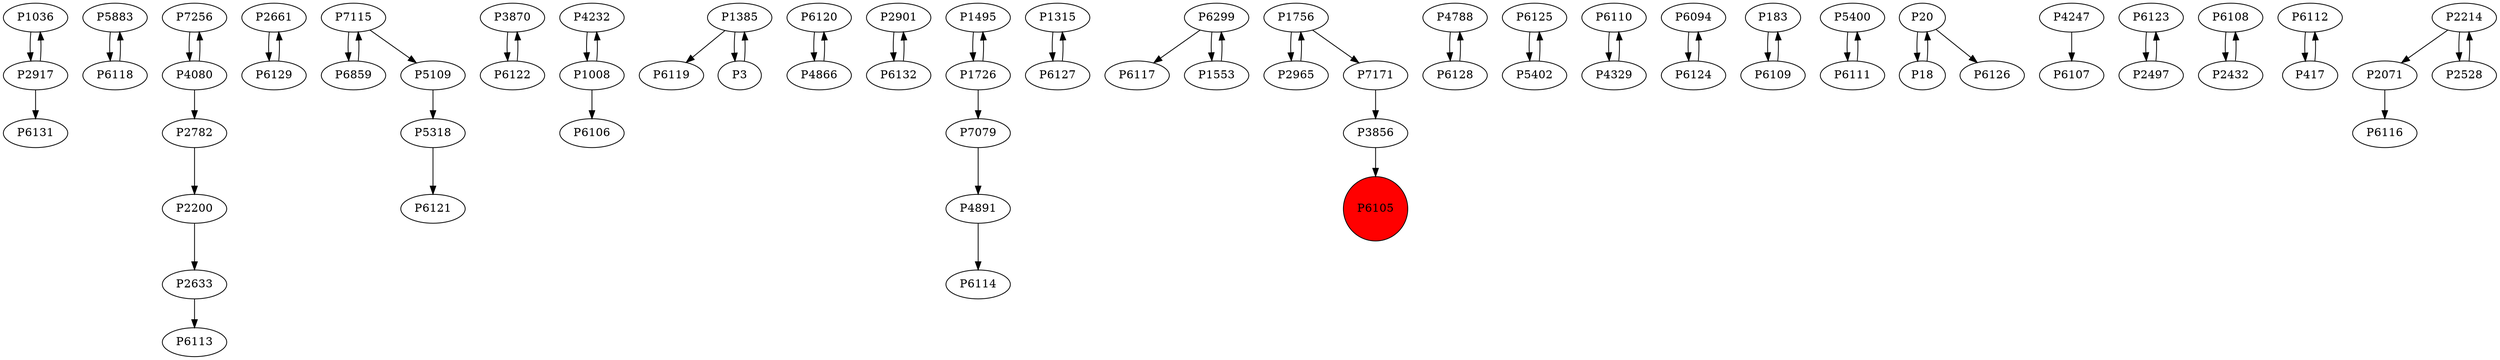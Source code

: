 digraph {
	P1036 -> P2917
	P5883 -> P6118
	P7256 -> P4080
	P2661 -> P6129
	P2917 -> P1036
	P5109 -> P5318
	P3870 -> P6122
	P4232 -> P1008
	P1385 -> P6119
	P6120 -> P4866
	P6122 -> P3870
	P2901 -> P6132
	P1495 -> P1726
	P1315 -> P6127
	P6299 -> P6117
	P1756 -> P2965
	P4788 -> P6128
	P1008 -> P4232
	P6125 -> P5402
	P6110 -> P4329
	P6859 -> P7115
	P6094 -> P6124
	P1385 -> P3
	P4329 -> P6110
	P2917 -> P6131
	P6128 -> P4788
	P6129 -> P2661
	P183 -> P6109
	P7115 -> P5109
	P5400 -> P6111
	P2633 -> P6113
	P7115 -> P6859
	P4866 -> P6120
	P20 -> P18
	P6127 -> P1315
	P2965 -> P1756
	P3856 -> P6105
	P4080 -> P2782
	P20 -> P6126
	P2782 -> P2200
	P4891 -> P6114
	P6111 -> P5400
	P6124 -> P6094
	P4247 -> P6107
	P6123 -> P2497
	P1553 -> P6299
	P6109 -> P183
	P7079 -> P4891
	P6108 -> P2432
	P6299 -> P1553
	P4080 -> P7256
	P2497 -> P6123
	P1726 -> P1495
	P7171 -> P3856
	P6112 -> P417
	P6118 -> P5883
	P5318 -> P6121
	P5402 -> P6125
	P6132 -> P2901
	P2200 -> P2633
	P3 -> P1385
	P1008 -> P6106
	P1726 -> P7079
	P2214 -> P2071
	P2432 -> P6108
	P417 -> P6112
	P2214 -> P2528
	P1756 -> P7171
	P18 -> P20
	P2528 -> P2214
	P2071 -> P6116
	P6105 [shape=circle]
	P6105 [style=filled]
	P6105 [fillcolor=red]
}